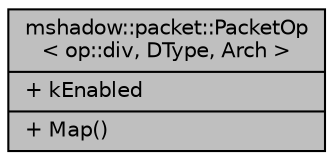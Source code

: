 digraph "mshadow::packet::PacketOp&lt; op::div, DType, Arch &gt;"
{
 // LATEX_PDF_SIZE
  edge [fontname="Helvetica",fontsize="10",labelfontname="Helvetica",labelfontsize="10"];
  node [fontname="Helvetica",fontsize="10",shape=record];
  Node1 [label="{mshadow::packet::PacketOp\l\< op::div, DType, Arch \>\n|+ kEnabled\l|+ Map()\l}",height=0.2,width=0.4,color="black", fillcolor="grey75", style="filled", fontcolor="black",tooltip=" "];
}
